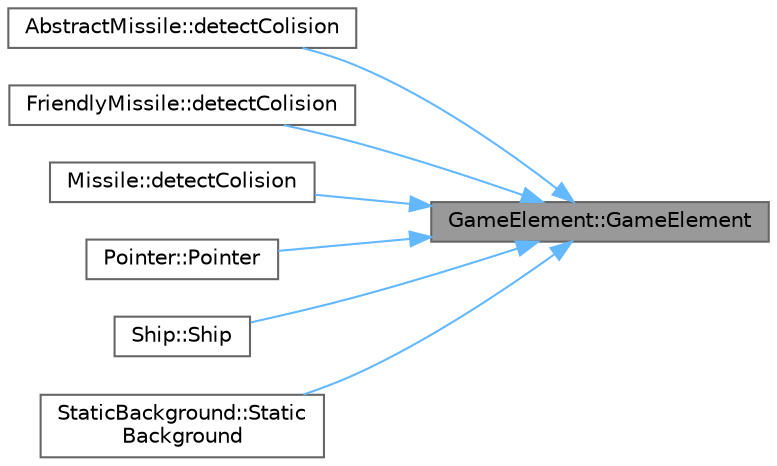digraph "GameElement::GameElement"
{
 // LATEX_PDF_SIZE
  bgcolor="transparent";
  edge [fontname=Helvetica,fontsize=10,labelfontname=Helvetica,labelfontsize=10];
  node [fontname=Helvetica,fontsize=10,shape=box,height=0.2,width=0.4];
  rankdir="RL";
  Node1 [id="Node000001",label="GameElement::GameElement",height=0.2,width=0.4,color="gray40", fillcolor="grey60", style="filled", fontcolor="black",tooltip="Constructs a GameElement."];
  Node1 -> Node2 [id="edge1_Node000001_Node000002",dir="back",color="steelblue1",style="solid",tooltip=" "];
  Node2 [id="Node000002",label="AbstractMissile::detectColision",height=0.2,width=0.4,color="grey40", fillcolor="white", style="filled",URL="$class_abstract_missile.html#aafd21d6cc66d851bd82f8f2389e8e953",tooltip="Pure virtual function to detect collision with another game element."];
  Node1 -> Node3 [id="edge2_Node000001_Node000003",dir="back",color="steelblue1",style="solid",tooltip=" "];
  Node3 [id="Node000003",label="FriendlyMissile::detectColision",height=0.2,width=0.4,color="grey40", fillcolor="white", style="filled",URL="$class_friendly_missile.html#a415abdfadaea6796a34b30aebfd8a4fe",tooltip="Detects collision with another game element."];
  Node1 -> Node4 [id="edge3_Node000001_Node000004",dir="back",color="steelblue1",style="solid",tooltip=" "];
  Node4 [id="Node000004",label="Missile::detectColision",height=0.2,width=0.4,color="grey40", fillcolor="white", style="filled",URL="$class_missile.html#a26de0ec5ebdced0456e17689609733a2",tooltip="Detects collision with a game element."];
  Node1 -> Node5 [id="edge4_Node000001_Node000005",dir="back",color="steelblue1",style="solid",tooltip=" "];
  Node5 [id="Node000005",label="Pointer::Pointer",height=0.2,width=0.4,color="grey40", fillcolor="white", style="filled",URL="$class_pointer.html#aa0fa96c084acfe85833607bca887dc10",tooltip="Constructs a Pointer object with three selection positions."];
  Node1 -> Node6 [id="edge5_Node000001_Node000006",dir="back",color="steelblue1",style="solid",tooltip=" "];
  Node6 [id="Node000006",label="Ship::Ship",height=0.2,width=0.4,color="grey40", fillcolor="white", style="filled",URL="$class_ship.html#ab6922e0c0b9ed0af62e0f05a60b8b917",tooltip="Constructor for Ship."];
  Node1 -> Node7 [id="edge6_Node000001_Node000007",dir="back",color="steelblue1",style="solid",tooltip=" "];
  Node7 [id="Node000007",label="StaticBackground::Static\lBackground",height=0.2,width=0.4,color="grey40", fillcolor="white", style="filled",URL="$class_static_background.html#aa103ace3912833cd1a2164512972a44c",tooltip="Constructs a StaticBackground object with the specified image path."];
}
